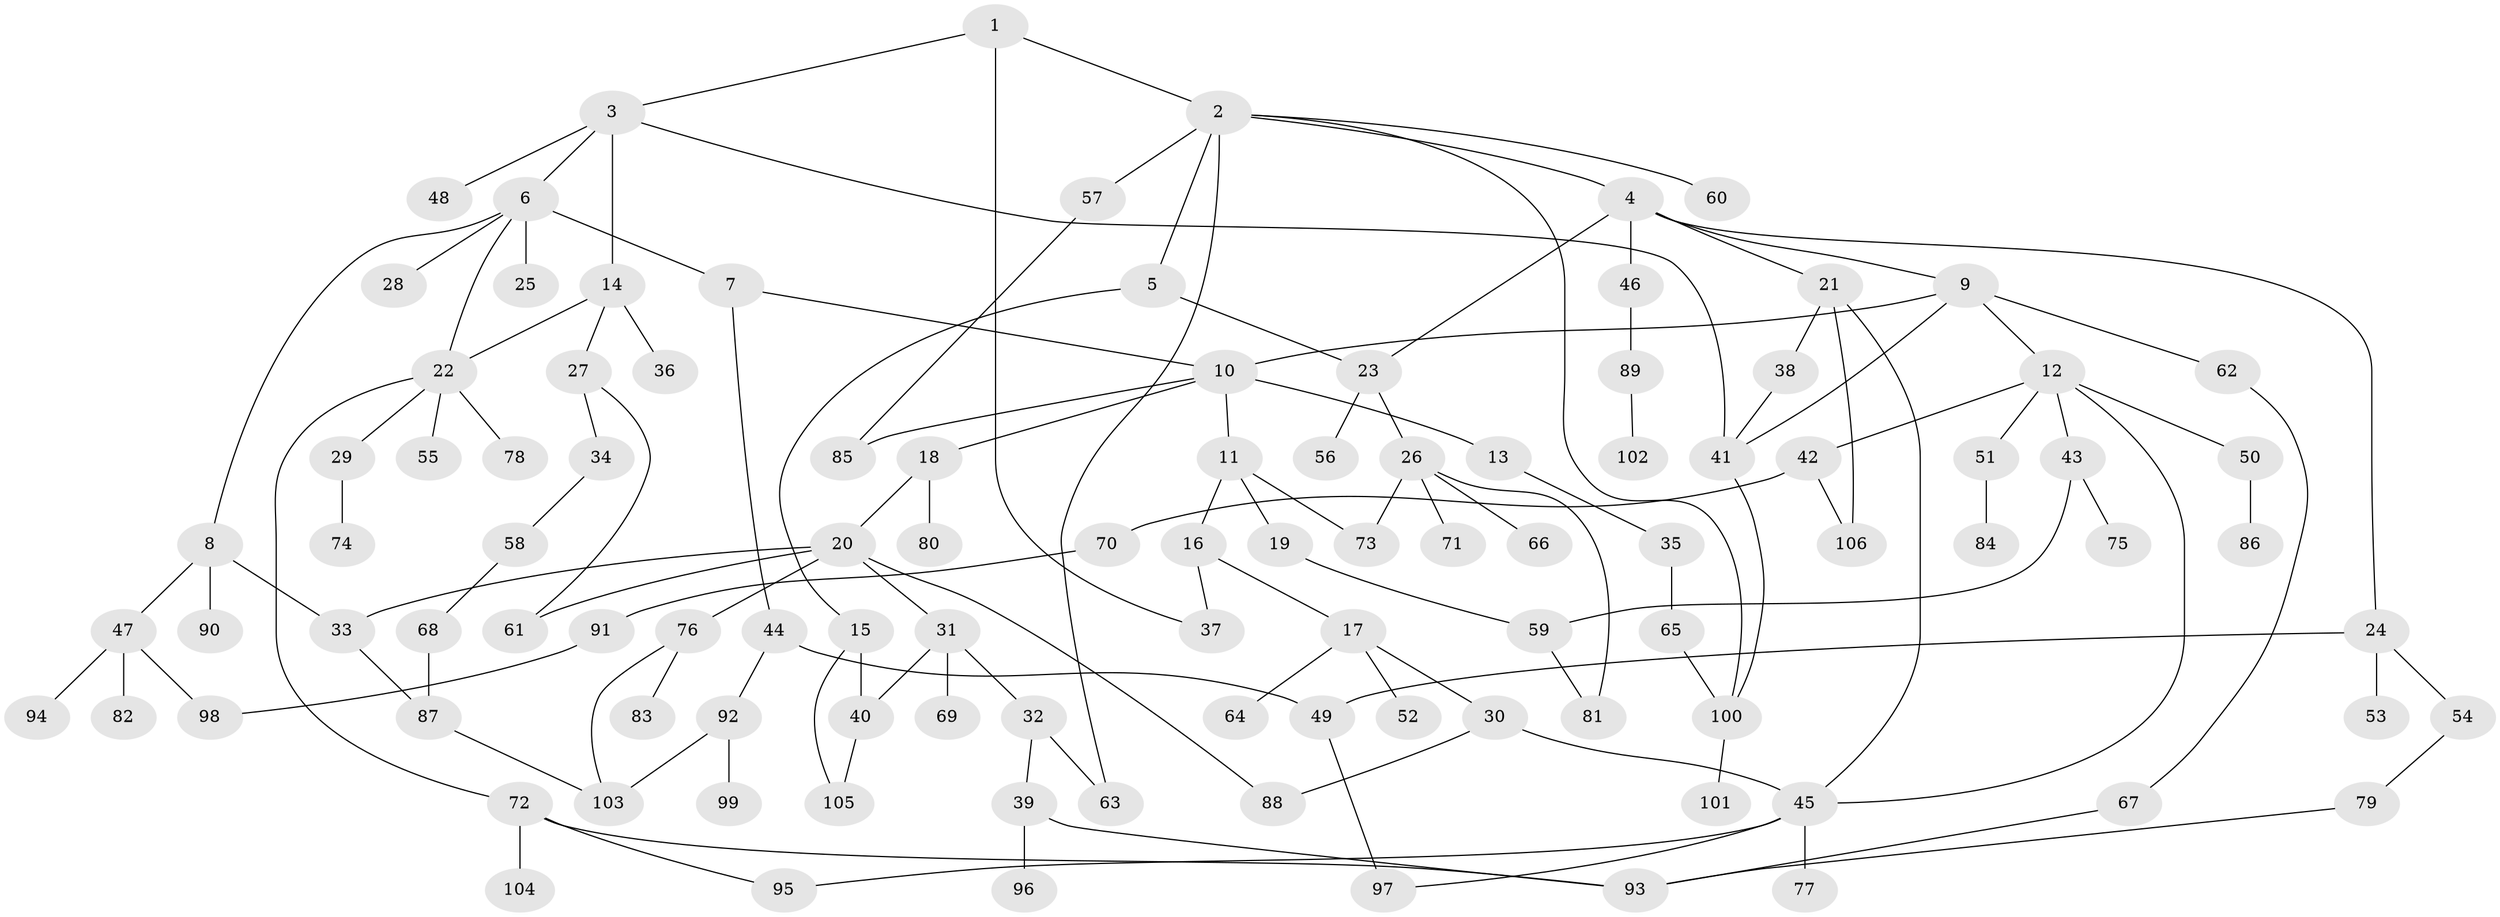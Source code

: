 // coarse degree distribution, {1: 0.6774193548387096, 5: 0.03225806451612903, 2: 0.0967741935483871, 3: 0.03225806451612903, 8: 0.06451612903225806, 6: 0.06451612903225806, 11: 0.03225806451612903}
// Generated by graph-tools (version 1.1) at 2025/46/03/04/25 21:46:02]
// undirected, 106 vertices, 136 edges
graph export_dot {
graph [start="1"]
  node [color=gray90,style=filled];
  1;
  2;
  3;
  4;
  5;
  6;
  7;
  8;
  9;
  10;
  11;
  12;
  13;
  14;
  15;
  16;
  17;
  18;
  19;
  20;
  21;
  22;
  23;
  24;
  25;
  26;
  27;
  28;
  29;
  30;
  31;
  32;
  33;
  34;
  35;
  36;
  37;
  38;
  39;
  40;
  41;
  42;
  43;
  44;
  45;
  46;
  47;
  48;
  49;
  50;
  51;
  52;
  53;
  54;
  55;
  56;
  57;
  58;
  59;
  60;
  61;
  62;
  63;
  64;
  65;
  66;
  67;
  68;
  69;
  70;
  71;
  72;
  73;
  74;
  75;
  76;
  77;
  78;
  79;
  80;
  81;
  82;
  83;
  84;
  85;
  86;
  87;
  88;
  89;
  90;
  91;
  92;
  93;
  94;
  95;
  96;
  97;
  98;
  99;
  100;
  101;
  102;
  103;
  104;
  105;
  106;
  1 -- 2;
  1 -- 3;
  1 -- 37;
  2 -- 4;
  2 -- 5;
  2 -- 57;
  2 -- 60;
  2 -- 63;
  2 -- 100;
  3 -- 6;
  3 -- 14;
  3 -- 41;
  3 -- 48;
  4 -- 9;
  4 -- 21;
  4 -- 23;
  4 -- 24;
  4 -- 46;
  5 -- 15;
  5 -- 23;
  6 -- 7;
  6 -- 8;
  6 -- 25;
  6 -- 28;
  6 -- 22;
  7 -- 10;
  7 -- 44;
  8 -- 47;
  8 -- 90;
  8 -- 33;
  9 -- 12;
  9 -- 62;
  9 -- 10;
  9 -- 41;
  10 -- 11;
  10 -- 13;
  10 -- 18;
  10 -- 85;
  11 -- 16;
  11 -- 19;
  11 -- 73;
  12 -- 42;
  12 -- 43;
  12 -- 50;
  12 -- 51;
  12 -- 45;
  13 -- 35;
  14 -- 22;
  14 -- 27;
  14 -- 36;
  15 -- 40;
  15 -- 105;
  16 -- 17;
  16 -- 37;
  17 -- 30;
  17 -- 52;
  17 -- 64;
  18 -- 20;
  18 -- 80;
  19 -- 59;
  20 -- 31;
  20 -- 33;
  20 -- 61;
  20 -- 76;
  20 -- 88;
  21 -- 38;
  21 -- 45;
  21 -- 106;
  22 -- 29;
  22 -- 55;
  22 -- 72;
  22 -- 78;
  23 -- 26;
  23 -- 56;
  24 -- 49;
  24 -- 53;
  24 -- 54;
  26 -- 66;
  26 -- 71;
  26 -- 73;
  26 -- 81;
  27 -- 34;
  27 -- 61;
  29 -- 74;
  30 -- 45;
  30 -- 88;
  31 -- 32;
  31 -- 69;
  31 -- 40;
  32 -- 39;
  32 -- 63;
  33 -- 87;
  34 -- 58;
  35 -- 65;
  38 -- 41;
  39 -- 96;
  39 -- 93;
  40 -- 105;
  41 -- 100;
  42 -- 70;
  42 -- 106;
  43 -- 75;
  43 -- 59;
  44 -- 92;
  44 -- 49;
  45 -- 77;
  45 -- 95;
  45 -- 97;
  46 -- 89;
  47 -- 82;
  47 -- 94;
  47 -- 98;
  49 -- 97;
  50 -- 86;
  51 -- 84;
  54 -- 79;
  57 -- 85;
  58 -- 68;
  59 -- 81;
  62 -- 67;
  65 -- 100;
  67 -- 93;
  68 -- 87;
  70 -- 91;
  72 -- 95;
  72 -- 104;
  72 -- 93;
  76 -- 83;
  76 -- 103;
  79 -- 93;
  87 -- 103;
  89 -- 102;
  91 -- 98;
  92 -- 99;
  92 -- 103;
  100 -- 101;
}

